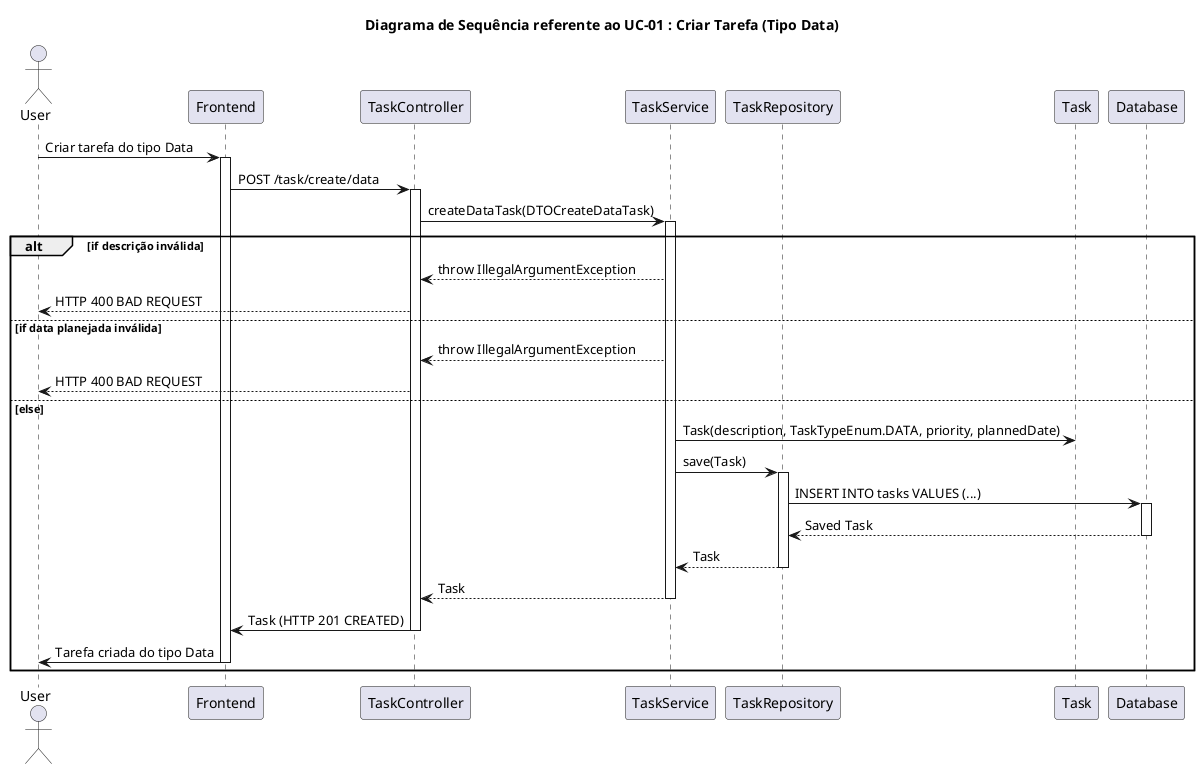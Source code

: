 @startuml diagramaSequenciaUC01_TaskData.puml
title Diagrama de Sequência referente ao UC-01 : Criar Tarefa (Tipo Data)

actor User
participant Frontend
participant TaskController
participant TaskService
participant TaskRepository
participant Task
participant Database

User -> Frontend: Criar tarefa do tipo Data
activate Frontend
Frontend -> TaskController: POST /task/create/data
activate TaskController
TaskController -> TaskService: createDataTask(DTOCreateDataTask)
activate TaskService
alt if descrição inválida
    TaskService --> TaskController: throw IllegalArgumentException
    TaskController --> User: HTTP 400 BAD REQUEST
else if data planejada inválida
    TaskService --> TaskController: throw IllegalArgumentException
    TaskController --> User: HTTP 400 BAD REQUEST
else else
    TaskService -> Task: Task(description, TaskTypeEnum.DATA, priority, plannedDate)
    TaskService -> TaskRepository: save(Task)
    activate TaskRepository
    TaskRepository -> Database: INSERT INTO tasks VALUES (...)
    activate Database
    Database --> TaskRepository: Saved Task
    deactivate Database
    TaskRepository --> TaskService: Task
    deactivate TaskRepository
    TaskService --> TaskController: Task
    deactivate TaskService
    TaskController -> Frontend: Task (HTTP 201 CREATED)
    deactivate TaskController
    Frontend -> User: Tarefa criada do tipo Data
    deactivate Frontend
end
@enduml
